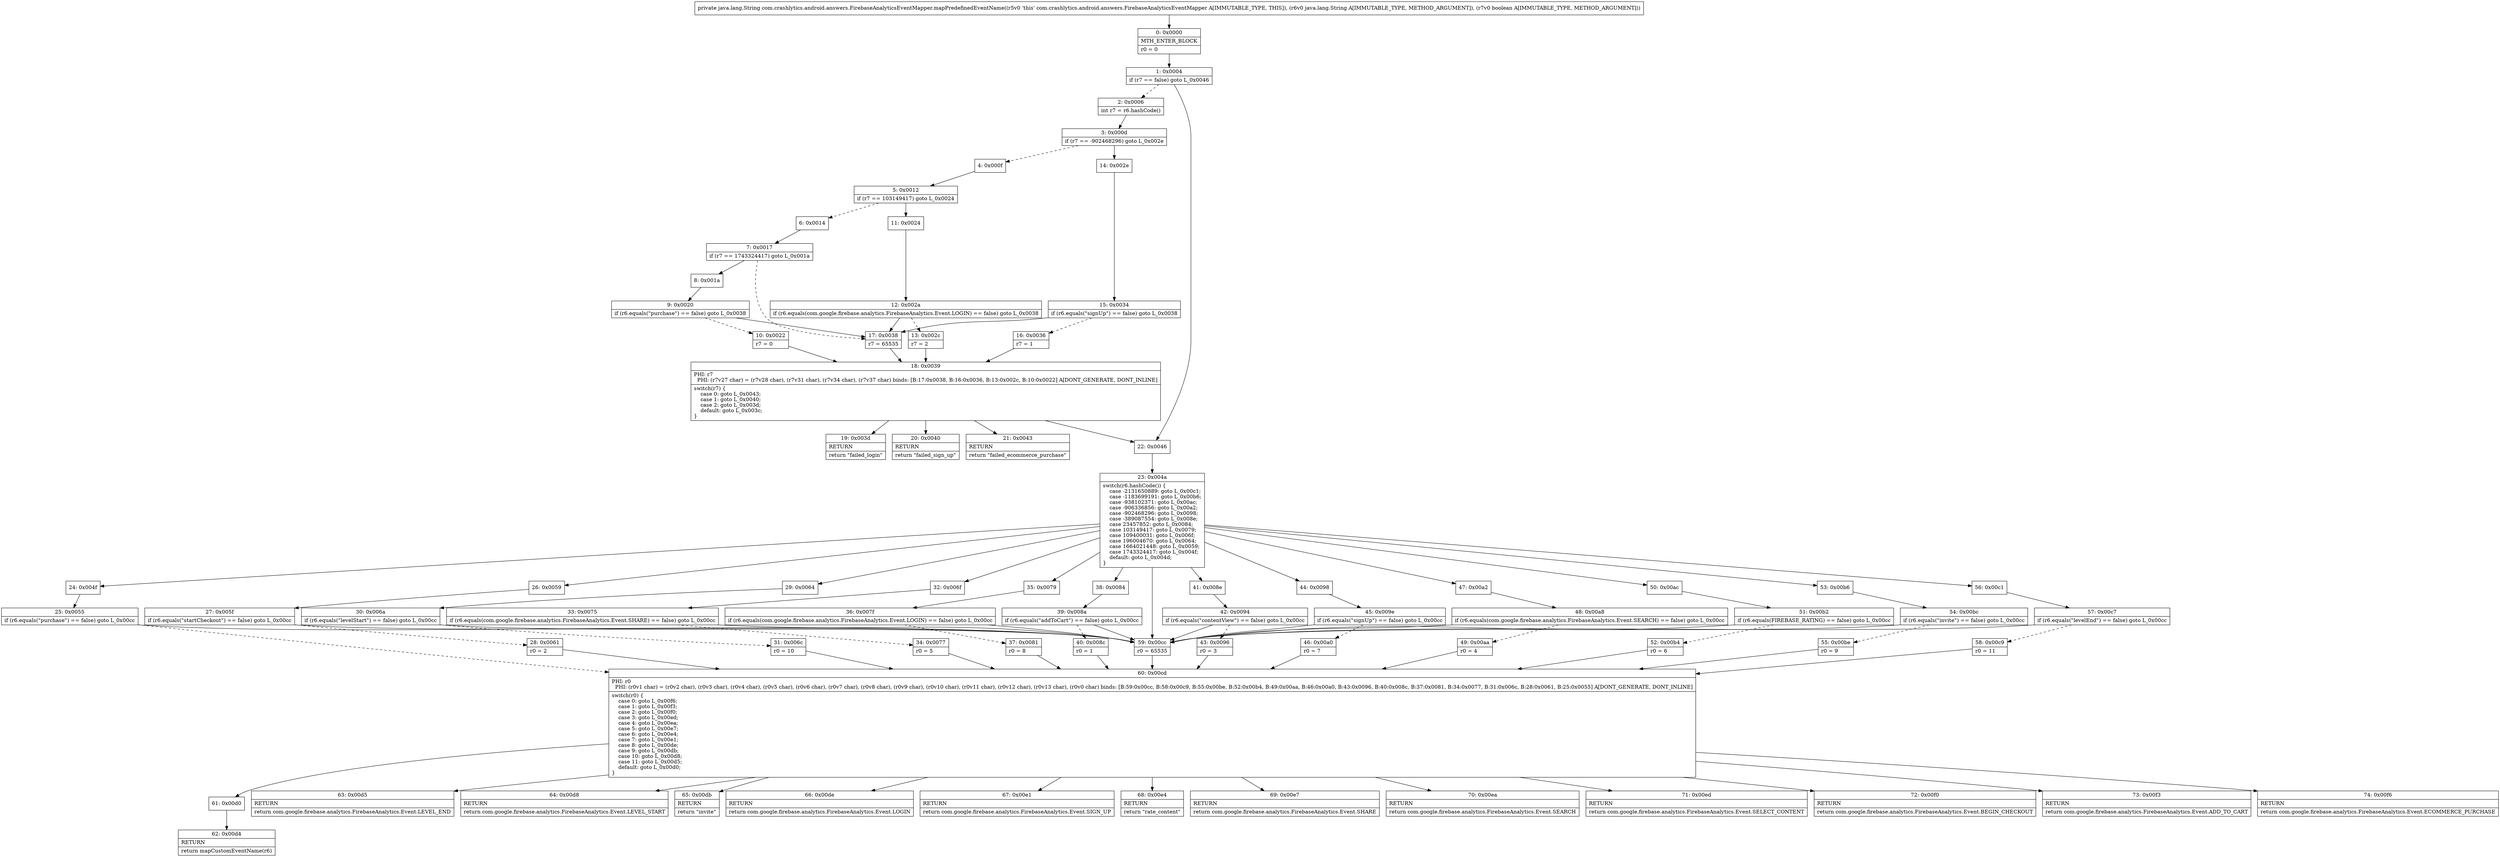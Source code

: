 digraph "CFG forcom.crashlytics.android.answers.FirebaseAnalyticsEventMapper.mapPredefinedEventName(Ljava\/lang\/String;Z)Ljava\/lang\/String;" {
Node_0 [shape=record,label="{0\:\ 0x0000|MTH_ENTER_BLOCK\l|r0 = 0\l}"];
Node_1 [shape=record,label="{1\:\ 0x0004|if (r7 == false) goto L_0x0046\l}"];
Node_2 [shape=record,label="{2\:\ 0x0006|int r7 = r6.hashCode()\l}"];
Node_3 [shape=record,label="{3\:\ 0x000d|if (r7 == \-902468296) goto L_0x002e\l}"];
Node_4 [shape=record,label="{4\:\ 0x000f}"];
Node_5 [shape=record,label="{5\:\ 0x0012|if (r7 == 103149417) goto L_0x0024\l}"];
Node_6 [shape=record,label="{6\:\ 0x0014}"];
Node_7 [shape=record,label="{7\:\ 0x0017|if (r7 == 1743324417) goto L_0x001a\l}"];
Node_8 [shape=record,label="{8\:\ 0x001a}"];
Node_9 [shape=record,label="{9\:\ 0x0020|if (r6.equals(\"purchase\") == false) goto L_0x0038\l}"];
Node_10 [shape=record,label="{10\:\ 0x0022|r7 = 0\l}"];
Node_11 [shape=record,label="{11\:\ 0x0024}"];
Node_12 [shape=record,label="{12\:\ 0x002a|if (r6.equals(com.google.firebase.analytics.FirebaseAnalytics.Event.LOGIN) == false) goto L_0x0038\l}"];
Node_13 [shape=record,label="{13\:\ 0x002c|r7 = 2\l}"];
Node_14 [shape=record,label="{14\:\ 0x002e}"];
Node_15 [shape=record,label="{15\:\ 0x0034|if (r6.equals(\"signUp\") == false) goto L_0x0038\l}"];
Node_16 [shape=record,label="{16\:\ 0x0036|r7 = 1\l}"];
Node_17 [shape=record,label="{17\:\ 0x0038|r7 = 65535\l}"];
Node_18 [shape=record,label="{18\:\ 0x0039|PHI: r7 \l  PHI: (r7v27 char) = (r7v28 char), (r7v31 char), (r7v34 char), (r7v37 char) binds: [B:17:0x0038, B:16:0x0036, B:13:0x002c, B:10:0x0022] A[DONT_GENERATE, DONT_INLINE]\l|switch(r7) \{\l    case 0: goto L_0x0043;\l    case 1: goto L_0x0040;\l    case 2: goto L_0x003d;\l    default: goto L_0x003c;\l\}\l}"];
Node_19 [shape=record,label="{19\:\ 0x003d|RETURN\l|return \"failed_login\"\l}"];
Node_20 [shape=record,label="{20\:\ 0x0040|RETURN\l|return \"failed_sign_up\"\l}"];
Node_21 [shape=record,label="{21\:\ 0x0043|RETURN\l|return \"failed_ecommerce_purchase\"\l}"];
Node_22 [shape=record,label="{22\:\ 0x0046}"];
Node_23 [shape=record,label="{23\:\ 0x004a|switch(r6.hashCode()) \{\l    case \-2131650889: goto L_0x00c1;\l    case \-1183699191: goto L_0x00b6;\l    case \-938102371: goto L_0x00ac;\l    case \-906336856: goto L_0x00a2;\l    case \-902468296: goto L_0x0098;\l    case \-389087554: goto L_0x008e;\l    case 23457852: goto L_0x0084;\l    case 103149417: goto L_0x0079;\l    case 109400031: goto L_0x006f;\l    case 196004670: goto L_0x0064;\l    case 1664021448: goto L_0x0059;\l    case 1743324417: goto L_0x004f;\l    default: goto L_0x004d;\l\}\l}"];
Node_24 [shape=record,label="{24\:\ 0x004f}"];
Node_25 [shape=record,label="{25\:\ 0x0055|if (r6.equals(\"purchase\") == false) goto L_0x00cc\l}"];
Node_26 [shape=record,label="{26\:\ 0x0059}"];
Node_27 [shape=record,label="{27\:\ 0x005f|if (r6.equals(\"startCheckout\") == false) goto L_0x00cc\l}"];
Node_28 [shape=record,label="{28\:\ 0x0061|r0 = 2\l}"];
Node_29 [shape=record,label="{29\:\ 0x0064}"];
Node_30 [shape=record,label="{30\:\ 0x006a|if (r6.equals(\"levelStart\") == false) goto L_0x00cc\l}"];
Node_31 [shape=record,label="{31\:\ 0x006c|r0 = 10\l}"];
Node_32 [shape=record,label="{32\:\ 0x006f}"];
Node_33 [shape=record,label="{33\:\ 0x0075|if (r6.equals(com.google.firebase.analytics.FirebaseAnalytics.Event.SHARE) == false) goto L_0x00cc\l}"];
Node_34 [shape=record,label="{34\:\ 0x0077|r0 = 5\l}"];
Node_35 [shape=record,label="{35\:\ 0x0079}"];
Node_36 [shape=record,label="{36\:\ 0x007f|if (r6.equals(com.google.firebase.analytics.FirebaseAnalytics.Event.LOGIN) == false) goto L_0x00cc\l}"];
Node_37 [shape=record,label="{37\:\ 0x0081|r0 = 8\l}"];
Node_38 [shape=record,label="{38\:\ 0x0084}"];
Node_39 [shape=record,label="{39\:\ 0x008a|if (r6.equals(\"addToCart\") == false) goto L_0x00cc\l}"];
Node_40 [shape=record,label="{40\:\ 0x008c|r0 = 1\l}"];
Node_41 [shape=record,label="{41\:\ 0x008e}"];
Node_42 [shape=record,label="{42\:\ 0x0094|if (r6.equals(\"contentView\") == false) goto L_0x00cc\l}"];
Node_43 [shape=record,label="{43\:\ 0x0096|r0 = 3\l}"];
Node_44 [shape=record,label="{44\:\ 0x0098}"];
Node_45 [shape=record,label="{45\:\ 0x009e|if (r6.equals(\"signUp\") == false) goto L_0x00cc\l}"];
Node_46 [shape=record,label="{46\:\ 0x00a0|r0 = 7\l}"];
Node_47 [shape=record,label="{47\:\ 0x00a2}"];
Node_48 [shape=record,label="{48\:\ 0x00a8|if (r6.equals(com.google.firebase.analytics.FirebaseAnalytics.Event.SEARCH) == false) goto L_0x00cc\l}"];
Node_49 [shape=record,label="{49\:\ 0x00aa|r0 = 4\l}"];
Node_50 [shape=record,label="{50\:\ 0x00ac}"];
Node_51 [shape=record,label="{51\:\ 0x00b2|if (r6.equals(FIREBASE_RATING) == false) goto L_0x00cc\l}"];
Node_52 [shape=record,label="{52\:\ 0x00b4|r0 = 6\l}"];
Node_53 [shape=record,label="{53\:\ 0x00b6}"];
Node_54 [shape=record,label="{54\:\ 0x00bc|if (r6.equals(\"invite\") == false) goto L_0x00cc\l}"];
Node_55 [shape=record,label="{55\:\ 0x00be|r0 = 9\l}"];
Node_56 [shape=record,label="{56\:\ 0x00c1}"];
Node_57 [shape=record,label="{57\:\ 0x00c7|if (r6.equals(\"levelEnd\") == false) goto L_0x00cc\l}"];
Node_58 [shape=record,label="{58\:\ 0x00c9|r0 = 11\l}"];
Node_59 [shape=record,label="{59\:\ 0x00cc|r0 = 65535\l}"];
Node_60 [shape=record,label="{60\:\ 0x00cd|PHI: r0 \l  PHI: (r0v1 char) = (r0v2 char), (r0v3 char), (r0v4 char), (r0v5 char), (r0v6 char), (r0v7 char), (r0v8 char), (r0v9 char), (r0v10 char), (r0v11 char), (r0v12 char), (r0v13 char), (r0v0 char) binds: [B:59:0x00cc, B:58:0x00c9, B:55:0x00be, B:52:0x00b4, B:49:0x00aa, B:46:0x00a0, B:43:0x0096, B:40:0x008c, B:37:0x0081, B:34:0x0077, B:31:0x006c, B:28:0x0061, B:25:0x0055] A[DONT_GENERATE, DONT_INLINE]\l|switch(r0) \{\l    case 0: goto L_0x00f6;\l    case 1: goto L_0x00f3;\l    case 2: goto L_0x00f0;\l    case 3: goto L_0x00ed;\l    case 4: goto L_0x00ea;\l    case 5: goto L_0x00e7;\l    case 6: goto L_0x00e4;\l    case 7: goto L_0x00e1;\l    case 8: goto L_0x00de;\l    case 9: goto L_0x00db;\l    case 10: goto L_0x00d8;\l    case 11: goto L_0x00d5;\l    default: goto L_0x00d0;\l\}\l}"];
Node_61 [shape=record,label="{61\:\ 0x00d0}"];
Node_62 [shape=record,label="{62\:\ 0x00d4|RETURN\l|return mapCustomEventName(r6)\l}"];
Node_63 [shape=record,label="{63\:\ 0x00d5|RETURN\l|return com.google.firebase.analytics.FirebaseAnalytics.Event.LEVEL_END\l}"];
Node_64 [shape=record,label="{64\:\ 0x00d8|RETURN\l|return com.google.firebase.analytics.FirebaseAnalytics.Event.LEVEL_START\l}"];
Node_65 [shape=record,label="{65\:\ 0x00db|RETURN\l|return \"invite\"\l}"];
Node_66 [shape=record,label="{66\:\ 0x00de|RETURN\l|return com.google.firebase.analytics.FirebaseAnalytics.Event.LOGIN\l}"];
Node_67 [shape=record,label="{67\:\ 0x00e1|RETURN\l|return com.google.firebase.analytics.FirebaseAnalytics.Event.SIGN_UP\l}"];
Node_68 [shape=record,label="{68\:\ 0x00e4|RETURN\l|return \"rate_content\"\l}"];
Node_69 [shape=record,label="{69\:\ 0x00e7|RETURN\l|return com.google.firebase.analytics.FirebaseAnalytics.Event.SHARE\l}"];
Node_70 [shape=record,label="{70\:\ 0x00ea|RETURN\l|return com.google.firebase.analytics.FirebaseAnalytics.Event.SEARCH\l}"];
Node_71 [shape=record,label="{71\:\ 0x00ed|RETURN\l|return com.google.firebase.analytics.FirebaseAnalytics.Event.SELECT_CONTENT\l}"];
Node_72 [shape=record,label="{72\:\ 0x00f0|RETURN\l|return com.google.firebase.analytics.FirebaseAnalytics.Event.BEGIN_CHECKOUT\l}"];
Node_73 [shape=record,label="{73\:\ 0x00f3|RETURN\l|return com.google.firebase.analytics.FirebaseAnalytics.Event.ADD_TO_CART\l}"];
Node_74 [shape=record,label="{74\:\ 0x00f6|RETURN\l|return com.google.firebase.analytics.FirebaseAnalytics.Event.ECOMMERCE_PURCHASE\l}"];
MethodNode[shape=record,label="{private java.lang.String com.crashlytics.android.answers.FirebaseAnalyticsEventMapper.mapPredefinedEventName((r5v0 'this' com.crashlytics.android.answers.FirebaseAnalyticsEventMapper A[IMMUTABLE_TYPE, THIS]), (r6v0 java.lang.String A[IMMUTABLE_TYPE, METHOD_ARGUMENT]), (r7v0 boolean A[IMMUTABLE_TYPE, METHOD_ARGUMENT])) }"];
MethodNode -> Node_0;
Node_0 -> Node_1;
Node_1 -> Node_2[style=dashed];
Node_1 -> Node_22;
Node_2 -> Node_3;
Node_3 -> Node_4[style=dashed];
Node_3 -> Node_14;
Node_4 -> Node_5;
Node_5 -> Node_6[style=dashed];
Node_5 -> Node_11;
Node_6 -> Node_7;
Node_7 -> Node_8;
Node_7 -> Node_17[style=dashed];
Node_8 -> Node_9;
Node_9 -> Node_10[style=dashed];
Node_9 -> Node_17;
Node_10 -> Node_18;
Node_11 -> Node_12;
Node_12 -> Node_13[style=dashed];
Node_12 -> Node_17;
Node_13 -> Node_18;
Node_14 -> Node_15;
Node_15 -> Node_16[style=dashed];
Node_15 -> Node_17;
Node_16 -> Node_18;
Node_17 -> Node_18;
Node_18 -> Node_19;
Node_18 -> Node_20;
Node_18 -> Node_21;
Node_18 -> Node_22;
Node_22 -> Node_23;
Node_23 -> Node_24;
Node_23 -> Node_26;
Node_23 -> Node_29;
Node_23 -> Node_32;
Node_23 -> Node_35;
Node_23 -> Node_38;
Node_23 -> Node_41;
Node_23 -> Node_44;
Node_23 -> Node_47;
Node_23 -> Node_50;
Node_23 -> Node_53;
Node_23 -> Node_56;
Node_23 -> Node_59;
Node_24 -> Node_25;
Node_25 -> Node_59;
Node_25 -> Node_60[style=dashed];
Node_26 -> Node_27;
Node_27 -> Node_28[style=dashed];
Node_27 -> Node_59;
Node_28 -> Node_60;
Node_29 -> Node_30;
Node_30 -> Node_31[style=dashed];
Node_30 -> Node_59;
Node_31 -> Node_60;
Node_32 -> Node_33;
Node_33 -> Node_34[style=dashed];
Node_33 -> Node_59;
Node_34 -> Node_60;
Node_35 -> Node_36;
Node_36 -> Node_37[style=dashed];
Node_36 -> Node_59;
Node_37 -> Node_60;
Node_38 -> Node_39;
Node_39 -> Node_40[style=dashed];
Node_39 -> Node_59;
Node_40 -> Node_60;
Node_41 -> Node_42;
Node_42 -> Node_43[style=dashed];
Node_42 -> Node_59;
Node_43 -> Node_60;
Node_44 -> Node_45;
Node_45 -> Node_46[style=dashed];
Node_45 -> Node_59;
Node_46 -> Node_60;
Node_47 -> Node_48;
Node_48 -> Node_49[style=dashed];
Node_48 -> Node_59;
Node_49 -> Node_60;
Node_50 -> Node_51;
Node_51 -> Node_52[style=dashed];
Node_51 -> Node_59;
Node_52 -> Node_60;
Node_53 -> Node_54;
Node_54 -> Node_55[style=dashed];
Node_54 -> Node_59;
Node_55 -> Node_60;
Node_56 -> Node_57;
Node_57 -> Node_58[style=dashed];
Node_57 -> Node_59;
Node_58 -> Node_60;
Node_59 -> Node_60;
Node_60 -> Node_61;
Node_60 -> Node_63;
Node_60 -> Node_64;
Node_60 -> Node_65;
Node_60 -> Node_66;
Node_60 -> Node_67;
Node_60 -> Node_68;
Node_60 -> Node_69;
Node_60 -> Node_70;
Node_60 -> Node_71;
Node_60 -> Node_72;
Node_60 -> Node_73;
Node_60 -> Node_74;
Node_61 -> Node_62;
}

